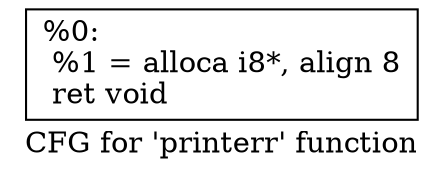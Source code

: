 digraph "CFG for 'printerr' function" {
	label="CFG for 'printerr' function";

	Node0x2ba1580 [shape=record,label="{%0:\l  %1 = alloca i8*, align 8\l  ret void\l}"];
}
